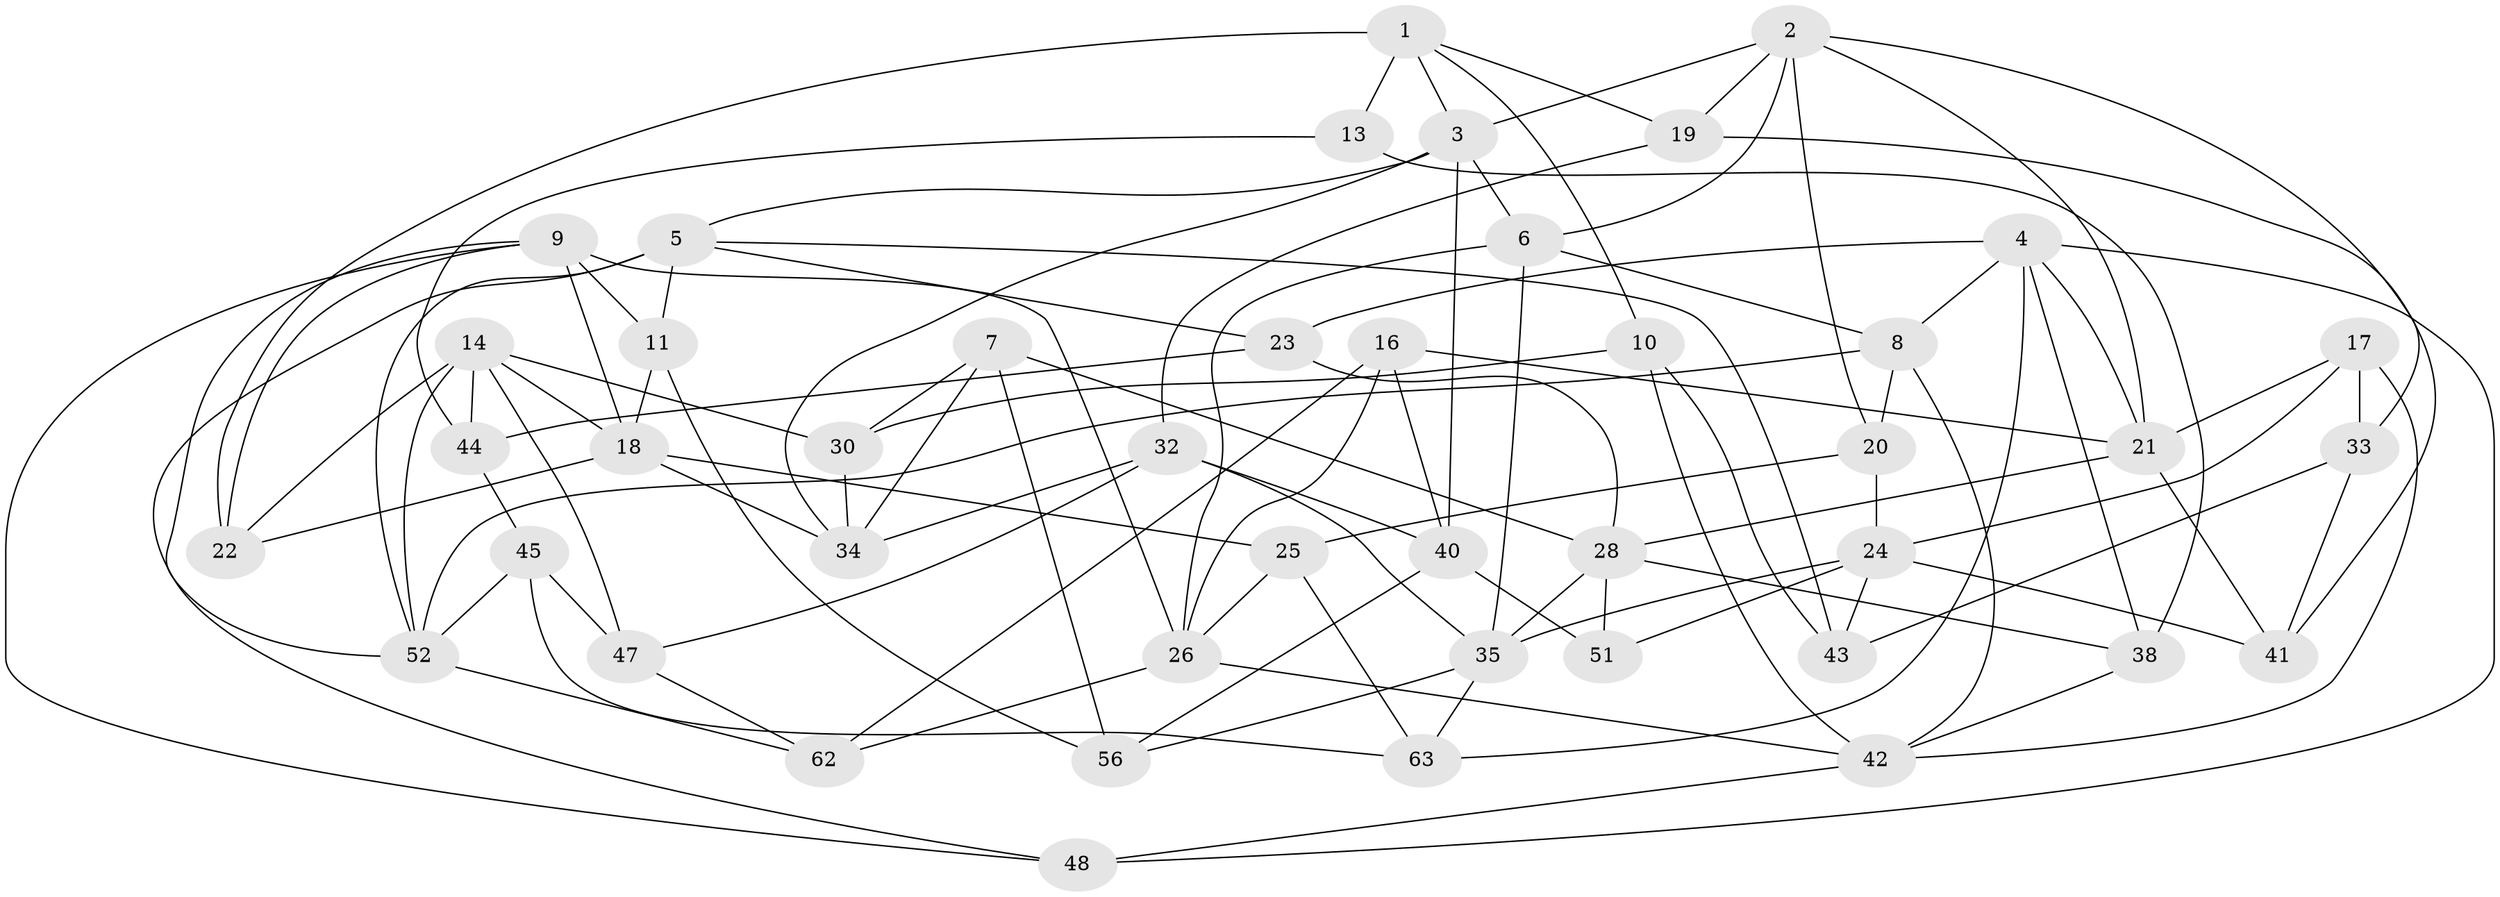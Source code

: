 // Generated by graph-tools (version 1.1) at 2025/24/03/03/25 07:24:28]
// undirected, 44 vertices, 104 edges
graph export_dot {
graph [start="1"]
  node [color=gray90,style=filled];
  1 [super="+37"];
  2 [super="+27"];
  3 [super="+12"];
  4 [super="+53"];
  5 [super="+29"];
  6 [super="+36"];
  7;
  8 [super="+49"];
  9 [super="+15"];
  10;
  11;
  13;
  14 [super="+57"];
  16;
  17;
  18 [super="+46"];
  19;
  20;
  21 [super="+55"];
  22;
  23;
  24 [super="+58"];
  25;
  26 [super="+31"];
  28 [super="+39"];
  30;
  32 [super="+54"];
  33;
  34 [super="+50"];
  35 [super="+59"];
  38;
  40 [super="+61"];
  41;
  42 [super="+64"];
  43;
  44;
  45;
  47;
  48;
  51;
  52 [super="+60"];
  56;
  62;
  63;
  1 -- 19;
  1 -- 13 [weight=2];
  1 -- 3;
  1 -- 10;
  1 -- 22;
  2 -- 19;
  2 -- 6;
  2 -- 21;
  2 -- 33;
  2 -- 3;
  2 -- 20;
  3 -- 40;
  3 -- 34;
  3 -- 6;
  3 -- 5;
  4 -- 63;
  4 -- 38;
  4 -- 8;
  4 -- 48;
  4 -- 21;
  4 -- 23;
  5 -- 23;
  5 -- 11;
  5 -- 48;
  5 -- 43;
  5 -- 52;
  6 -- 8 [weight=2];
  6 -- 35;
  6 -- 26;
  7 -- 30;
  7 -- 56;
  7 -- 28;
  7 -- 34;
  8 -- 52;
  8 -- 42;
  8 -- 20;
  9 -- 22;
  9 -- 18;
  9 -- 26;
  9 -- 48;
  9 -- 11;
  9 -- 52;
  10 -- 42;
  10 -- 43;
  10 -- 30;
  11 -- 56;
  11 -- 18;
  13 -- 38;
  13 -- 44;
  14 -- 18;
  14 -- 44;
  14 -- 22;
  14 -- 30;
  14 -- 52;
  14 -- 47;
  16 -- 21;
  16 -- 62;
  16 -- 26;
  16 -- 40;
  17 -- 33;
  17 -- 42;
  17 -- 21;
  17 -- 24;
  18 -- 22;
  18 -- 25;
  18 -- 34;
  19 -- 41;
  19 -- 32;
  20 -- 25;
  20 -- 24;
  21 -- 28;
  21 -- 41;
  23 -- 44;
  23 -- 28;
  24 -- 43;
  24 -- 51;
  24 -- 35;
  24 -- 41;
  25 -- 63;
  25 -- 26;
  26 -- 62;
  26 -- 42;
  28 -- 38;
  28 -- 51;
  28 -- 35;
  30 -- 34;
  32 -- 40;
  32 -- 34 [weight=2];
  32 -- 47;
  32 -- 35;
  33 -- 41;
  33 -- 43;
  35 -- 63;
  35 -- 56;
  38 -- 42;
  40 -- 51 [weight=2];
  40 -- 56;
  42 -- 48;
  44 -- 45;
  45 -- 63;
  45 -- 47;
  45 -- 52;
  47 -- 62;
  52 -- 62;
}
